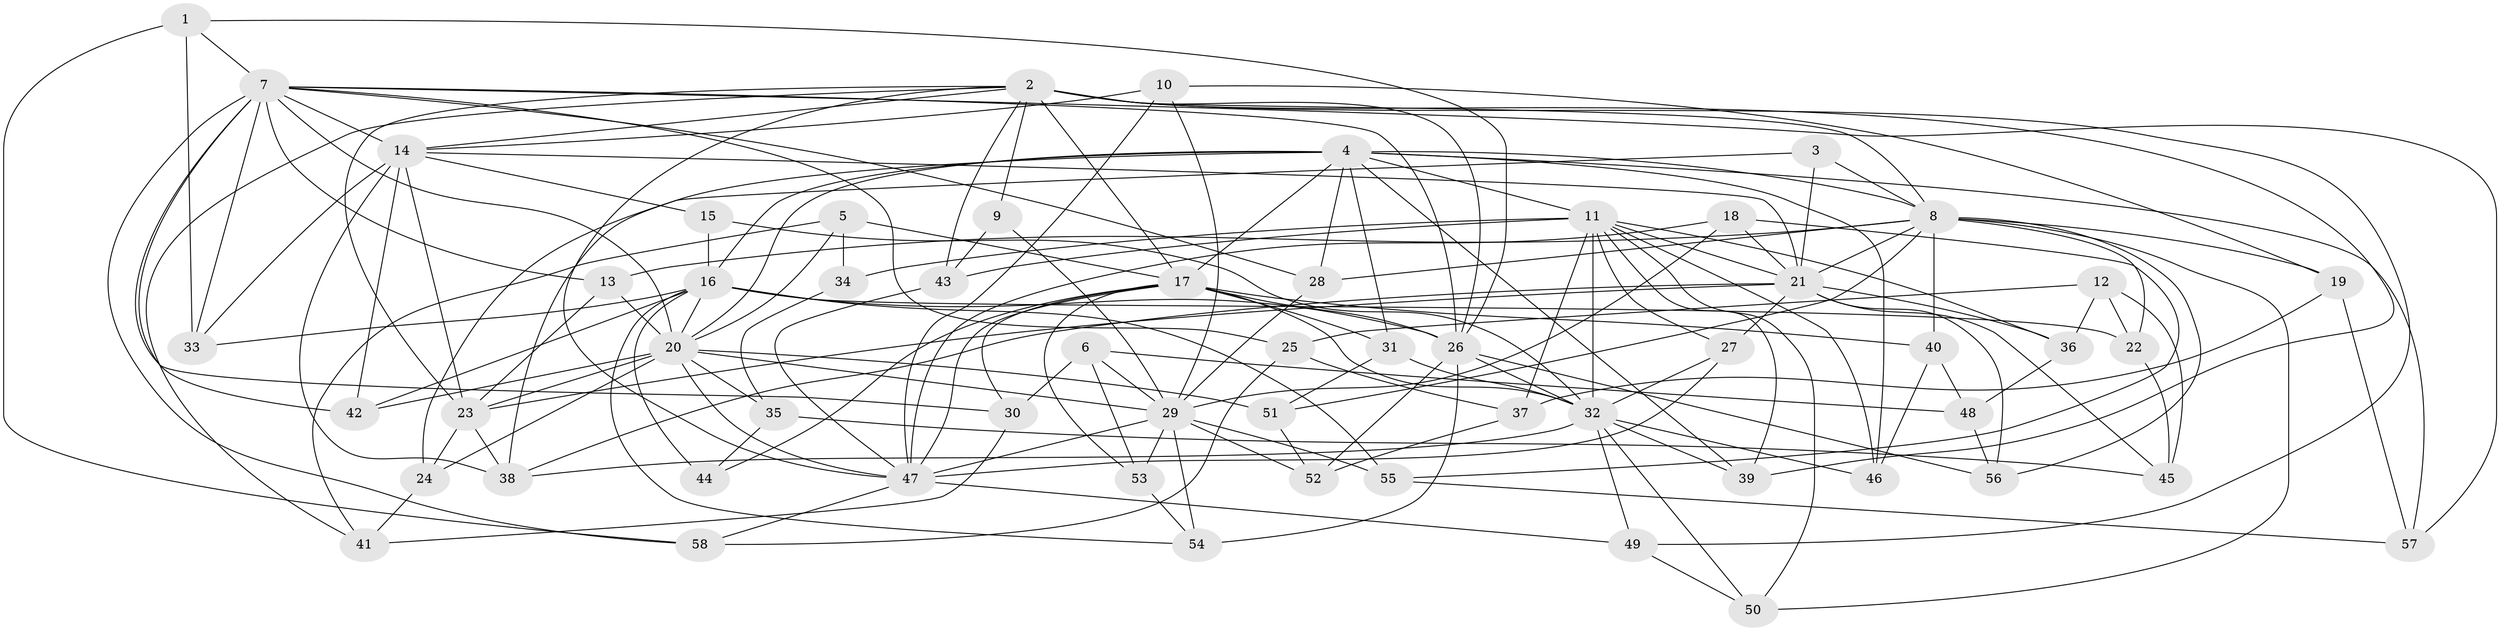 // original degree distribution, {4: 1.0}
// Generated by graph-tools (version 1.1) at 2025/37/03/09/25 02:37:55]
// undirected, 58 vertices, 163 edges
graph export_dot {
graph [start="1"]
  node [color=gray90,style=filled];
  1;
  2;
  3;
  4;
  5;
  6;
  7;
  8;
  9;
  10;
  11;
  12;
  13;
  14;
  15;
  16;
  17;
  18;
  19;
  20;
  21;
  22;
  23;
  24;
  25;
  26;
  27;
  28;
  29;
  30;
  31;
  32;
  33;
  34;
  35;
  36;
  37;
  38;
  39;
  40;
  41;
  42;
  43;
  44;
  45;
  46;
  47;
  48;
  49;
  50;
  51;
  52;
  53;
  54;
  55;
  56;
  57;
  58;
  1 -- 7 [weight=1.0];
  1 -- 26 [weight=1.0];
  1 -- 33 [weight=1.0];
  1 -- 58 [weight=1.0];
  2 -- 8 [weight=1.0];
  2 -- 9 [weight=1.0];
  2 -- 14 [weight=1.0];
  2 -- 17 [weight=1.0];
  2 -- 23 [weight=1.0];
  2 -- 26 [weight=2.0];
  2 -- 39 [weight=1.0];
  2 -- 41 [weight=1.0];
  2 -- 43 [weight=1.0];
  2 -- 47 [weight=1.0];
  2 -- 49 [weight=1.0];
  3 -- 8 [weight=1.0];
  3 -- 21 [weight=2.0];
  3 -- 24 [weight=1.0];
  4 -- 8 [weight=1.0];
  4 -- 11 [weight=1.0];
  4 -- 16 [weight=1.0];
  4 -- 17 [weight=2.0];
  4 -- 20 [weight=1.0];
  4 -- 28 [weight=1.0];
  4 -- 31 [weight=1.0];
  4 -- 38 [weight=1.0];
  4 -- 39 [weight=1.0];
  4 -- 46 [weight=1.0];
  4 -- 57 [weight=1.0];
  5 -- 17 [weight=1.0];
  5 -- 20 [weight=1.0];
  5 -- 34 [weight=1.0];
  5 -- 41 [weight=1.0];
  6 -- 29 [weight=1.0];
  6 -- 30 [weight=1.0];
  6 -- 48 [weight=1.0];
  6 -- 53 [weight=1.0];
  7 -- 13 [weight=1.0];
  7 -- 14 [weight=1.0];
  7 -- 20 [weight=1.0];
  7 -- 25 [weight=1.0];
  7 -- 26 [weight=1.0];
  7 -- 28 [weight=1.0];
  7 -- 30 [weight=1.0];
  7 -- 33 [weight=1.0];
  7 -- 42 [weight=1.0];
  7 -- 57 [weight=1.0];
  7 -- 58 [weight=1.0];
  8 -- 13 [weight=1.0];
  8 -- 19 [weight=1.0];
  8 -- 21 [weight=1.0];
  8 -- 22 [weight=1.0];
  8 -- 28 [weight=1.0];
  8 -- 40 [weight=1.0];
  8 -- 50 [weight=1.0];
  8 -- 51 [weight=1.0];
  8 -- 56 [weight=1.0];
  9 -- 29 [weight=2.0];
  9 -- 43 [weight=1.0];
  10 -- 14 [weight=1.0];
  10 -- 19 [weight=1.0];
  10 -- 29 [weight=1.0];
  10 -- 47 [weight=1.0];
  11 -- 21 [weight=1.0];
  11 -- 27 [weight=1.0];
  11 -- 32 [weight=1.0];
  11 -- 34 [weight=2.0];
  11 -- 36 [weight=1.0];
  11 -- 37 [weight=1.0];
  11 -- 39 [weight=1.0];
  11 -- 43 [weight=1.0];
  11 -- 46 [weight=1.0];
  11 -- 50 [weight=1.0];
  12 -- 22 [weight=1.0];
  12 -- 25 [weight=1.0];
  12 -- 36 [weight=1.0];
  12 -- 45 [weight=1.0];
  13 -- 20 [weight=1.0];
  13 -- 23 [weight=1.0];
  14 -- 15 [weight=1.0];
  14 -- 21 [weight=1.0];
  14 -- 23 [weight=2.0];
  14 -- 33 [weight=2.0];
  14 -- 38 [weight=2.0];
  14 -- 42 [weight=1.0];
  15 -- 16 [weight=1.0];
  15 -- 32 [weight=2.0];
  16 -- 20 [weight=1.0];
  16 -- 22 [weight=1.0];
  16 -- 26 [weight=1.0];
  16 -- 33 [weight=2.0];
  16 -- 42 [weight=1.0];
  16 -- 44 [weight=2.0];
  16 -- 54 [weight=1.0];
  16 -- 55 [weight=1.0];
  17 -- 26 [weight=1.0];
  17 -- 30 [weight=1.0];
  17 -- 31 [weight=1.0];
  17 -- 32 [weight=1.0];
  17 -- 40 [weight=1.0];
  17 -- 44 [weight=1.0];
  17 -- 47 [weight=1.0];
  17 -- 53 [weight=1.0];
  18 -- 21 [weight=1.0];
  18 -- 29 [weight=1.0];
  18 -- 47 [weight=1.0];
  18 -- 55 [weight=1.0];
  19 -- 37 [weight=1.0];
  19 -- 57 [weight=1.0];
  20 -- 23 [weight=1.0];
  20 -- 24 [weight=1.0];
  20 -- 29 [weight=1.0];
  20 -- 35 [weight=1.0];
  20 -- 42 [weight=1.0];
  20 -- 47 [weight=1.0];
  20 -- 51 [weight=1.0];
  21 -- 23 [weight=1.0];
  21 -- 27 [weight=1.0];
  21 -- 36 [weight=1.0];
  21 -- 38 [weight=1.0];
  21 -- 45 [weight=1.0];
  21 -- 56 [weight=1.0];
  22 -- 45 [weight=1.0];
  23 -- 24 [weight=1.0];
  23 -- 38 [weight=1.0];
  24 -- 41 [weight=1.0];
  25 -- 37 [weight=1.0];
  25 -- 58 [weight=1.0];
  26 -- 32 [weight=1.0];
  26 -- 52 [weight=1.0];
  26 -- 54 [weight=1.0];
  26 -- 56 [weight=1.0];
  27 -- 32 [weight=1.0];
  27 -- 47 [weight=1.0];
  28 -- 29 [weight=1.0];
  29 -- 47 [weight=1.0];
  29 -- 52 [weight=1.0];
  29 -- 53 [weight=1.0];
  29 -- 54 [weight=1.0];
  29 -- 55 [weight=1.0];
  30 -- 41 [weight=1.0];
  31 -- 32 [weight=1.0];
  31 -- 51 [weight=1.0];
  32 -- 38 [weight=1.0];
  32 -- 39 [weight=1.0];
  32 -- 46 [weight=1.0];
  32 -- 49 [weight=1.0];
  32 -- 50 [weight=1.0];
  34 -- 35 [weight=1.0];
  35 -- 44 [weight=1.0];
  35 -- 45 [weight=1.0];
  36 -- 48 [weight=1.0];
  37 -- 52 [weight=1.0];
  40 -- 46 [weight=1.0];
  40 -- 48 [weight=1.0];
  43 -- 47 [weight=1.0];
  47 -- 49 [weight=1.0];
  47 -- 58 [weight=1.0];
  48 -- 56 [weight=1.0];
  49 -- 50 [weight=1.0];
  51 -- 52 [weight=1.0];
  53 -- 54 [weight=1.0];
  55 -- 57 [weight=1.0];
}
